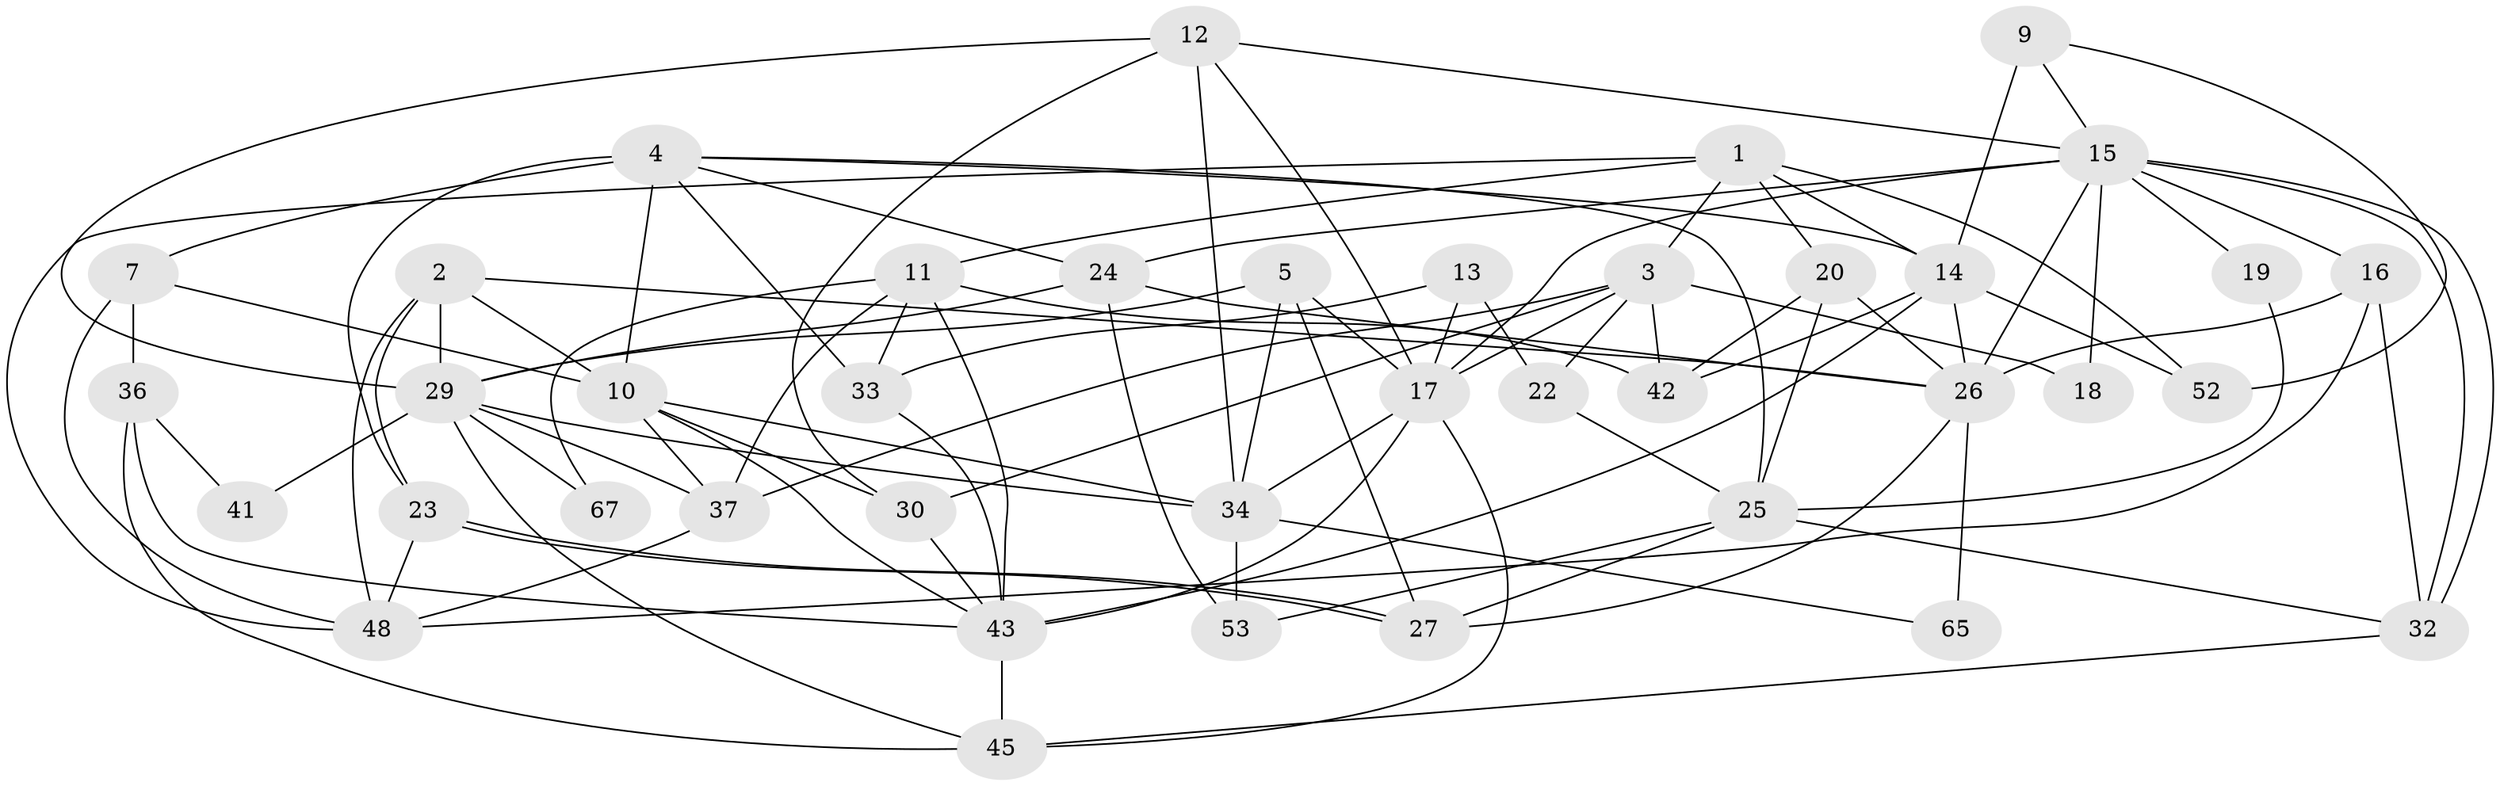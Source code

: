 // Generated by graph-tools (version 1.1) at 2025/24/03/03/25 07:24:02]
// undirected, 40 vertices, 100 edges
graph export_dot {
graph [start="1"]
  node [color=gray90,style=filled];
  1 [super="+6"];
  2 [super="+40"];
  3 [super="+21"];
  4 [super="+46"];
  5;
  7 [super="+8"];
  9 [super="+57"];
  10 [super="+50"];
  11 [super="+47"];
  12 [super="+61"];
  13;
  14 [super="+58"];
  15 [super="+64"];
  16 [super="+28"];
  17 [super="+31"];
  18;
  19;
  20 [super="+63"];
  22;
  23;
  24 [super="+39"];
  25 [super="+35"];
  26 [super="+54"];
  27 [super="+38"];
  29 [super="+59"];
  30 [super="+60"];
  32;
  33;
  34 [super="+44"];
  36 [super="+51"];
  37 [super="+49"];
  41;
  42 [super="+56"];
  43 [super="+66"];
  45 [super="+62"];
  48 [super="+55"];
  52;
  53;
  65;
  67;
  1 -- 14;
  1 -- 3;
  1 -- 20;
  1 -- 52;
  1 -- 11;
  1 -- 48;
  2 -- 23;
  2 -- 26;
  2 -- 10;
  2 -- 29;
  2 -- 48;
  3 -- 37 [weight=2];
  3 -- 42;
  3 -- 30 [weight=2];
  3 -- 18;
  3 -- 17;
  3 -- 22;
  4 -- 23;
  4 -- 25;
  4 -- 24;
  4 -- 33;
  4 -- 7;
  4 -- 10;
  4 -- 14 [weight=2];
  5 -- 34;
  5 -- 29;
  5 -- 27;
  5 -- 17;
  7 -- 10;
  7 -- 36;
  7 -- 48;
  9 -- 52;
  9 -- 15;
  9 -- 14 [weight=2];
  10 -- 34;
  10 -- 43;
  10 -- 30;
  10 -- 37;
  11 -- 37;
  11 -- 33;
  11 -- 42;
  11 -- 67;
  11 -- 43;
  12 -- 30;
  12 -- 29;
  12 -- 17;
  12 -- 34;
  12 -- 15;
  13 -- 33;
  13 -- 22;
  13 -- 17;
  14 -- 26;
  14 -- 52;
  14 -- 42;
  14 -- 43;
  15 -- 32;
  15 -- 32;
  15 -- 17;
  15 -- 18;
  15 -- 19;
  15 -- 16;
  15 -- 24;
  15 -- 26;
  16 -- 32;
  16 -- 48;
  16 -- 26;
  17 -- 34;
  17 -- 43;
  17 -- 45;
  19 -- 25;
  20 -- 42 [weight=2];
  20 -- 25;
  20 -- 26;
  22 -- 25;
  23 -- 27;
  23 -- 27;
  23 -- 48;
  24 -- 53;
  24 -- 26;
  24 -- 29;
  25 -- 27;
  25 -- 32;
  25 -- 53;
  26 -- 65;
  26 -- 27;
  29 -- 41;
  29 -- 34;
  29 -- 67;
  29 -- 37;
  29 -- 45;
  30 -- 43;
  32 -- 45;
  33 -- 43;
  34 -- 53;
  34 -- 65;
  36 -- 41;
  36 -- 43;
  36 -- 45;
  37 -- 48;
  43 -- 45;
}

